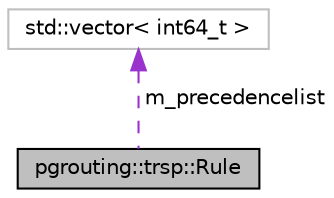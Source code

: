 digraph "pgrouting::trsp::Rule"
{
  edge [fontname="Helvetica",fontsize="10",labelfontname="Helvetica",labelfontsize="10"];
  node [fontname="Helvetica",fontsize="10",shape=record];
  Node1 [label="pgrouting::trsp::Rule",height=0.2,width=0.4,color="black", fillcolor="grey75", style="filled", fontcolor="black"];
  Node2 -> Node1 [dir="back",color="darkorchid3",fontsize="10",style="dashed",label=" m_precedencelist" ,fontname="Helvetica"];
  Node2 [label="std::vector\< int64_t \>",height=0.2,width=0.4,color="grey75", fillcolor="white", style="filled"];
}
